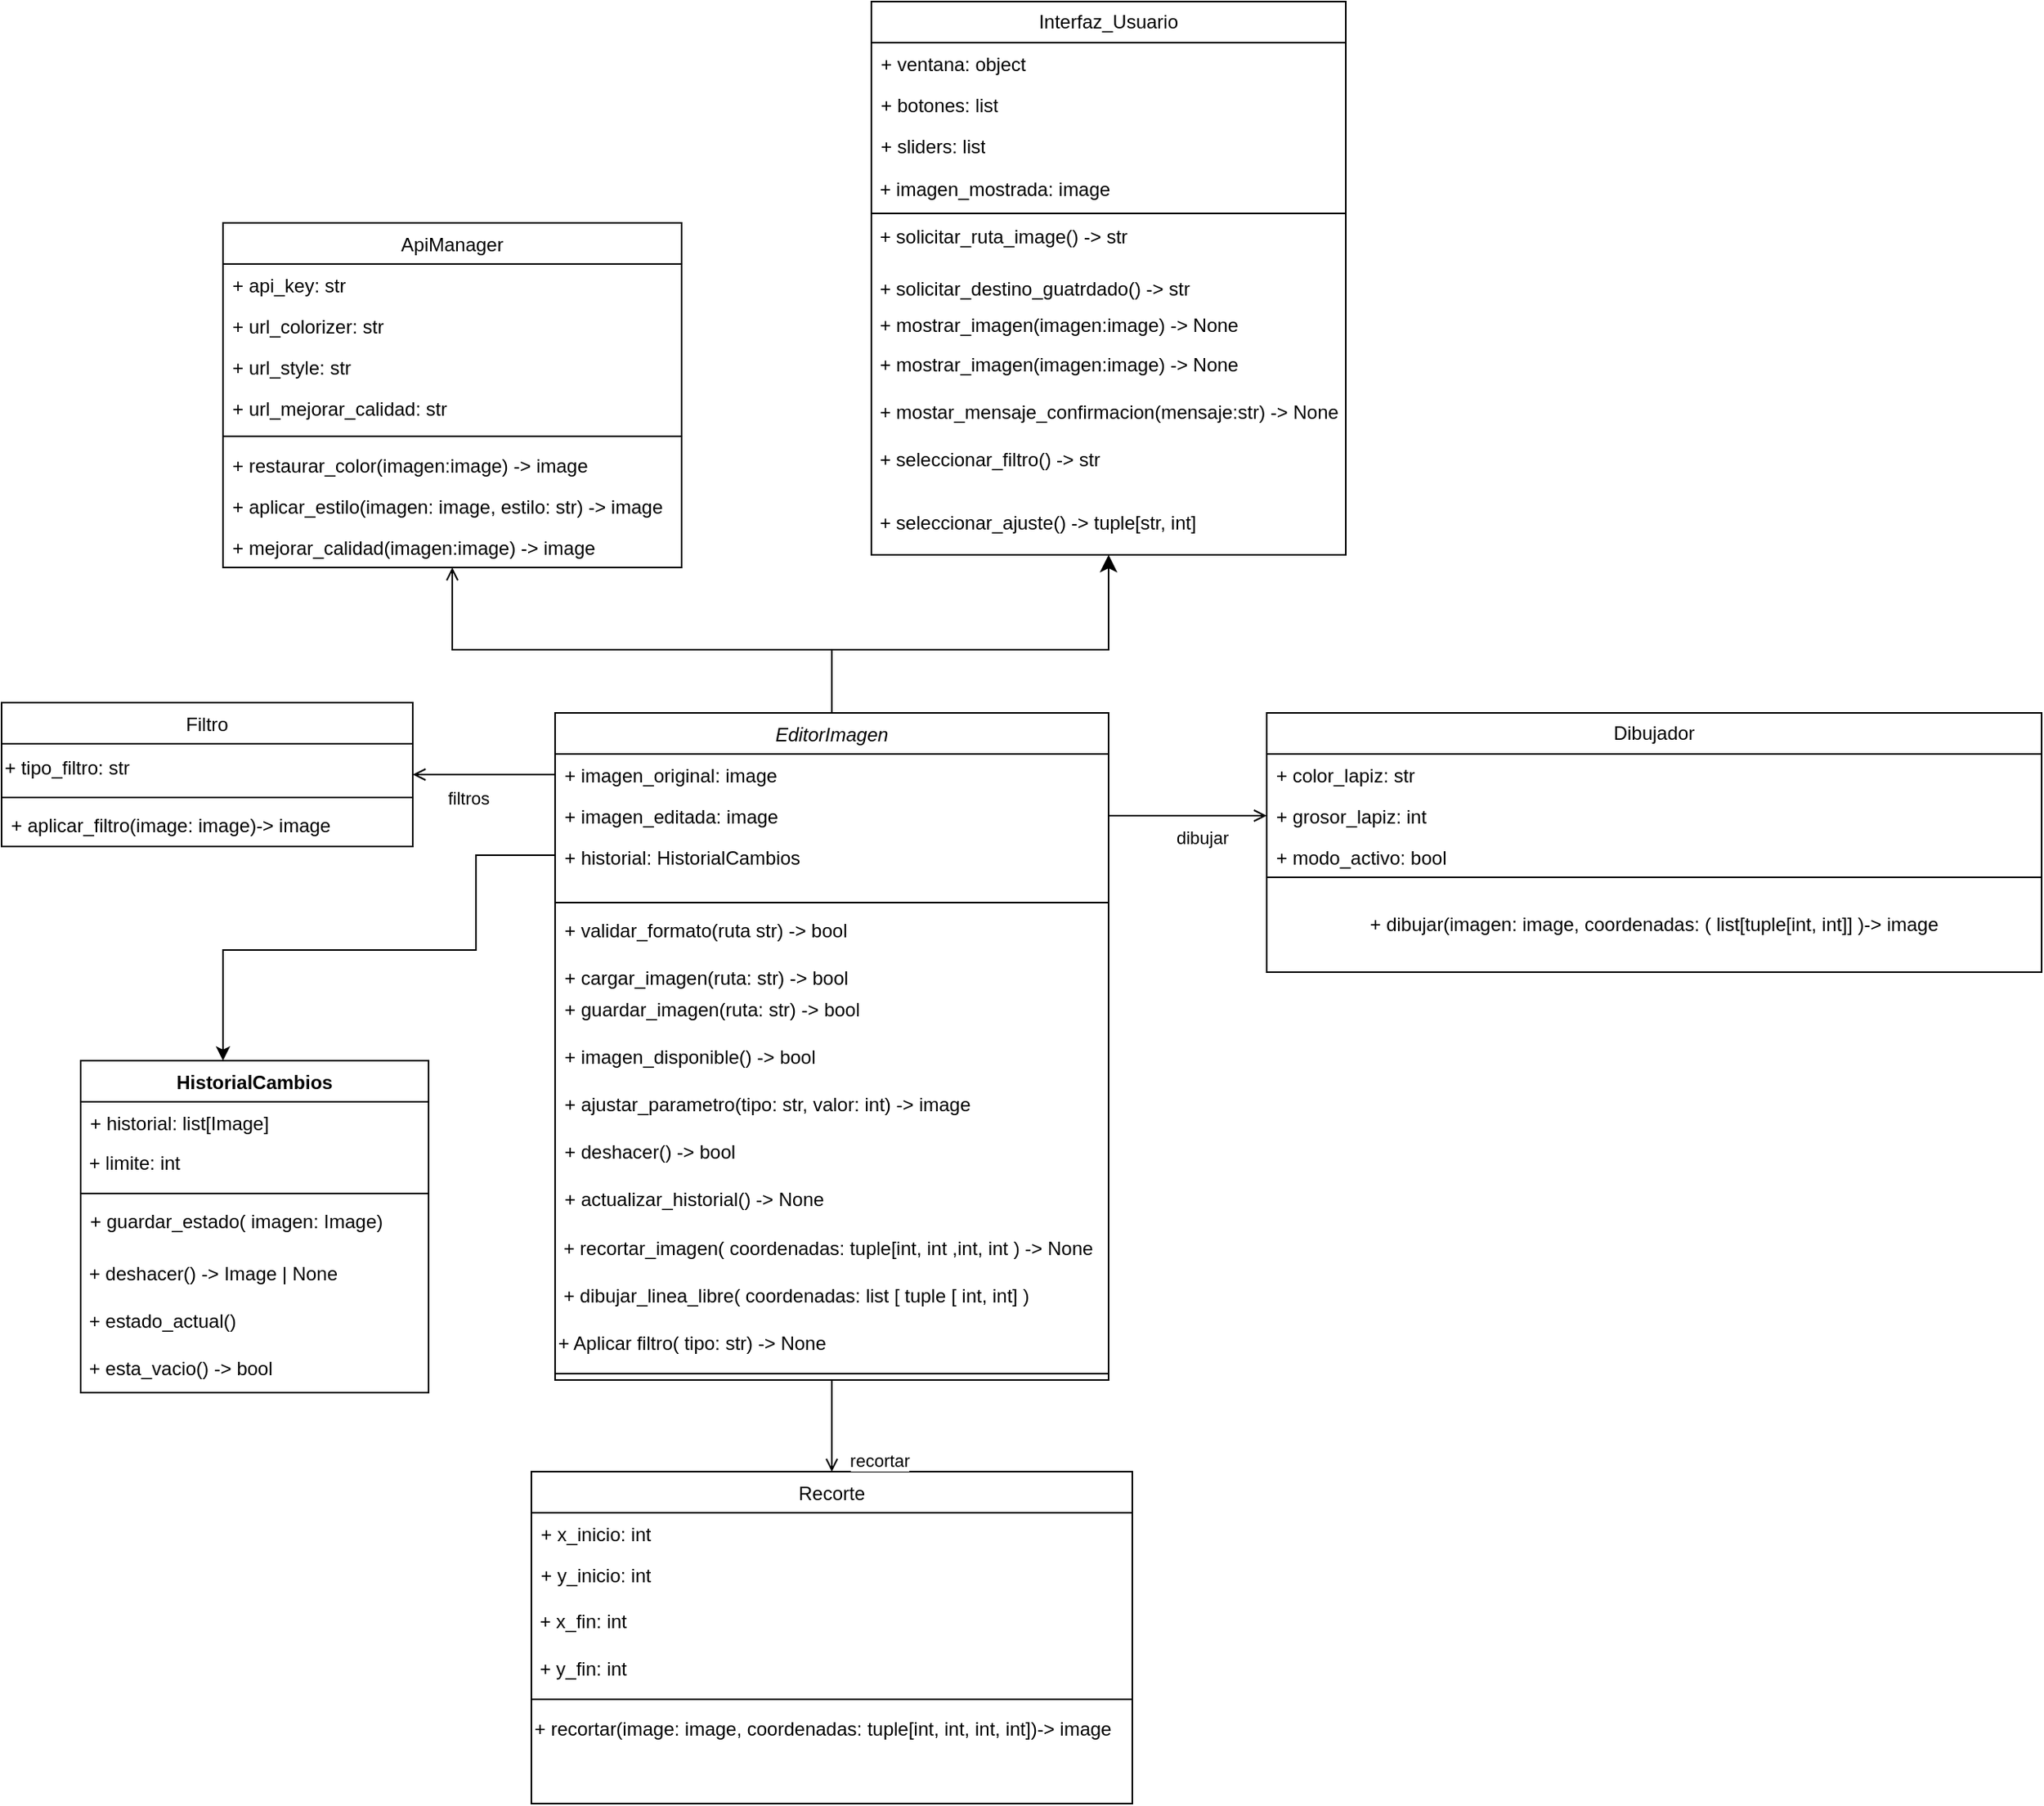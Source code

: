 <mxfile version="26.2.8">
  <diagram id="C5RBs43oDa-KdzZeNtuy" name="Page-1">
    <mxGraphModel dx="1428" dy="831" grid="1" gridSize="10" guides="1" tooltips="1" connect="1" arrows="1" fold="1" page="1" pageScale="1" pageWidth="583" pageHeight="827" math="0" shadow="0">
      <root>
        <mxCell id="WIyWlLk6GJQsqaUBKTNV-0" />
        <mxCell id="WIyWlLk6GJQsqaUBKTNV-1" parent="WIyWlLk6GJQsqaUBKTNV-0" />
        <mxCell id="zkfFHV4jXpPFQw0GAbJ--0" value="EditorImagen" style="swimlane;fontStyle=2;align=center;verticalAlign=top;childLayout=stackLayout;horizontal=1;startSize=26;horizontalStack=0;resizeParent=1;resizeLast=0;collapsible=1;marginBottom=0;rounded=0;shadow=0;strokeWidth=1;" parent="WIyWlLk6GJQsqaUBKTNV-1" vertex="1">
          <mxGeometry x="350" y="450" width="350" height="422" as="geometry">
            <mxRectangle x="440" y="440" width="160" height="26" as="alternateBounds" />
          </mxGeometry>
        </mxCell>
        <mxCell id="zkfFHV4jXpPFQw0GAbJ--1" value="+ imagen_original: image" style="text;align=left;verticalAlign=top;spacingLeft=4;spacingRight=4;overflow=hidden;rotatable=0;points=[[0,0.5],[1,0.5]];portConstraint=eastwest;" parent="zkfFHV4jXpPFQw0GAbJ--0" vertex="1">
          <mxGeometry y="26" width="350" height="26" as="geometry" />
        </mxCell>
        <mxCell id="zkfFHV4jXpPFQw0GAbJ--2" value="+ imagen_editada: image" style="text;align=left;verticalAlign=top;spacingLeft=4;spacingRight=4;overflow=hidden;rotatable=0;points=[[0,0.5],[1,0.5]];portConstraint=eastwest;rounded=0;shadow=0;html=0;" parent="zkfFHV4jXpPFQw0GAbJ--0" vertex="1">
          <mxGeometry y="52" width="350" height="26" as="geometry" />
        </mxCell>
        <mxCell id="2tSTtPquvlTv4dxmJZ1a-0" style="edgeStyle=orthogonalEdgeStyle;rounded=0;orthogonalLoop=1;jettySize=auto;html=1;exitX=0;exitY=0.289;exitDx=0;exitDy=0;exitPerimeter=0;" parent="zkfFHV4jXpPFQw0GAbJ--0" source="he5rWkARN4uSiuUR8FPj-4" edge="1">
          <mxGeometry relative="1" as="geometry">
            <mxPoint x="-210" y="220" as="targetPoint" />
            <Array as="points">
              <mxPoint y="90" />
              <mxPoint x="-50" y="90" />
              <mxPoint x="-50" y="150" />
              <mxPoint x="-210" y="150" />
            </Array>
          </mxGeometry>
        </mxCell>
        <mxCell id="he5rWkARN4uSiuUR8FPj-4" value="+ historial: HistorialCambios" style="text;align=left;verticalAlign=top;spacingLeft=4;spacingRight=4;overflow=hidden;rotatable=0;points=[[0,0.5],[1,0.5]];portConstraint=eastwest;rounded=0;shadow=0;html=0;" parent="zkfFHV4jXpPFQw0GAbJ--0" vertex="1">
          <mxGeometry y="78" width="350" height="38" as="geometry" />
        </mxCell>
        <mxCell id="he5rWkARN4uSiuUR8FPj-1" style="line;html=1;strokeWidth=1;align=left;verticalAlign=middle;spacingTop=-1;spacingLeft=3;spacingRight=3;rotatable=0;labelPosition=right;points=[];portConstraint=eastwest;" parent="zkfFHV4jXpPFQw0GAbJ--0" vertex="1">
          <mxGeometry y="116" width="350" height="8" as="geometry" />
        </mxCell>
        <mxCell id="he5rWkARN4uSiuUR8FPj-7" value="+ validar_formato(ruta str) -&gt; bool" style="text;align=left;verticalAlign=top;spacingLeft=4;spacingRight=4;overflow=hidden;rotatable=0;points=[[0,0.5],[1,0.5]];portConstraint=eastwest;rounded=0;shadow=0;html=0;" parent="zkfFHV4jXpPFQw0GAbJ--0" vertex="1">
          <mxGeometry y="124" width="350" height="30" as="geometry" />
        </mxCell>
        <mxCell id="he5rWkARN4uSiuUR8FPj-5" value="+ cargar_imagen(ruta: str) -&gt; bool" style="text;align=left;verticalAlign=top;spacingLeft=4;spacingRight=4;overflow=hidden;rotatable=0;points=[[0,0.5],[1,0.5]];portConstraint=eastwest;rounded=0;shadow=0;html=0;" parent="zkfFHV4jXpPFQw0GAbJ--0" vertex="1">
          <mxGeometry y="154" width="350" height="20" as="geometry" />
        </mxCell>
        <mxCell id="he5rWkARN4uSiuUR8FPj-6" value="+ guardar_imagen(ruta: str) -&gt; bool" style="text;align=left;verticalAlign=top;spacingLeft=4;spacingRight=4;overflow=hidden;rotatable=0;points=[[0,0.5],[1,0.5]];portConstraint=eastwest;rounded=0;shadow=0;html=0;" parent="zkfFHV4jXpPFQw0GAbJ--0" vertex="1">
          <mxGeometry y="174" width="350" height="30" as="geometry" />
        </mxCell>
        <mxCell id="he5rWkARN4uSiuUR8FPj-9" value="+ imagen_disponible() -&gt; bool" style="text;align=left;verticalAlign=top;spacingLeft=4;spacingRight=4;overflow=hidden;rotatable=0;points=[[0,0.5],[1,0.5]];portConstraint=eastwest;rounded=0;shadow=0;html=0;" parent="zkfFHV4jXpPFQw0GAbJ--0" vertex="1">
          <mxGeometry y="204" width="350" height="30" as="geometry" />
        </mxCell>
        <mxCell id="he5rWkARN4uSiuUR8FPj-10" value="+ ajustar_parametro(tipo: str, valor: int) -&gt; image" style="text;align=left;verticalAlign=top;spacingLeft=4;spacingRight=4;overflow=hidden;rotatable=0;points=[[0,0.5],[1,0.5]];portConstraint=eastwest;rounded=0;shadow=0;html=0;" parent="zkfFHV4jXpPFQw0GAbJ--0" vertex="1">
          <mxGeometry y="234" width="350" height="30" as="geometry" />
        </mxCell>
        <mxCell id="he5rWkARN4uSiuUR8FPj-14" value="+ deshacer() -&gt; bool" style="text;align=left;verticalAlign=top;spacingLeft=4;spacingRight=4;overflow=hidden;rotatable=0;points=[[0,0.5],[1,0.5]];portConstraint=eastwest;rounded=0;shadow=0;html=0;" parent="zkfFHV4jXpPFQw0GAbJ--0" vertex="1">
          <mxGeometry y="264" width="350" height="30" as="geometry" />
        </mxCell>
        <mxCell id="he5rWkARN4uSiuUR8FPj-15" value="+ actualizar_historial() -&gt; None" style="text;align=left;verticalAlign=top;spacingLeft=4;spacingRight=4;overflow=hidden;rotatable=0;points=[[0,0.5],[1,0.5]];portConstraint=eastwest;rounded=0;shadow=0;html=0;" parent="zkfFHV4jXpPFQw0GAbJ--0" vertex="1">
          <mxGeometry y="294" width="350" height="30" as="geometry" />
        </mxCell>
        <mxCell id="WXiUyd8gx_U491DrI0-J-0" value="&amp;nbsp;+ recortar_imagen( coordenadas: tuple[int, int ,int, int ) -&amp;gt; None" style="text;html=1;align=left;verticalAlign=middle;whiteSpace=wrap;rounded=0;" vertex="1" parent="zkfFHV4jXpPFQw0GAbJ--0">
          <mxGeometry y="324" width="350" height="30" as="geometry" />
        </mxCell>
        <mxCell id="WXiUyd8gx_U491DrI0-J-1" value="&amp;nbsp;+ dibujar_linea_libre( coordenadas: list [ tuple [ int, int] )" style="text;html=1;align=left;verticalAlign=middle;whiteSpace=wrap;rounded=0;" vertex="1" parent="zkfFHV4jXpPFQw0GAbJ--0">
          <mxGeometry y="354" width="350" height="30" as="geometry" />
        </mxCell>
        <mxCell id="WXiUyd8gx_U491DrI0-J-3" value="+ Aplicar filtro( tipo: str) -&amp;gt; None" style="text;html=1;align=left;verticalAlign=middle;whiteSpace=wrap;rounded=0;" vertex="1" parent="zkfFHV4jXpPFQw0GAbJ--0">
          <mxGeometry y="384" width="350" height="30" as="geometry" />
        </mxCell>
        <mxCell id="zkfFHV4jXpPFQw0GAbJ--4" value="" style="line;html=1;strokeWidth=1;align=left;verticalAlign=middle;spacingTop=-1;spacingLeft=3;spacingRight=3;rotatable=0;labelPosition=right;points=[];portConstraint=eastwest;" parent="zkfFHV4jXpPFQw0GAbJ--0" vertex="1">
          <mxGeometry y="414" width="350" height="8" as="geometry" />
        </mxCell>
        <mxCell id="zkfFHV4jXpPFQw0GAbJ--6" value="Recorte" style="swimlane;fontStyle=0;align=center;verticalAlign=top;childLayout=stackLayout;horizontal=1;startSize=26;horizontalStack=0;resizeParent=1;resizeLast=0;collapsible=1;marginBottom=0;rounded=0;shadow=0;strokeWidth=1;" parent="WIyWlLk6GJQsqaUBKTNV-1" vertex="1">
          <mxGeometry x="335" y="930" width="380" height="210" as="geometry">
            <mxRectangle x="130" y="380" width="160" height="26" as="alternateBounds" />
          </mxGeometry>
        </mxCell>
        <mxCell id="zkfFHV4jXpPFQw0GAbJ--7" value="+ x_inicio: int" style="text;align=left;verticalAlign=top;spacingLeft=4;spacingRight=4;overflow=hidden;rotatable=0;points=[[0,0.5],[1,0.5]];portConstraint=eastwest;" parent="zkfFHV4jXpPFQw0GAbJ--6" vertex="1">
          <mxGeometry y="26" width="380" height="26" as="geometry" />
        </mxCell>
        <mxCell id="zkfFHV4jXpPFQw0GAbJ--8" value="+ y_inicio: int&#xa;" style="text;align=left;verticalAlign=top;spacingLeft=4;spacingRight=4;overflow=hidden;rotatable=0;points=[[0,0.5],[1,0.5]];portConstraint=eastwest;rounded=0;shadow=0;html=0;" parent="zkfFHV4jXpPFQw0GAbJ--6" vertex="1">
          <mxGeometry y="52" width="380" height="28" as="geometry" />
        </mxCell>
        <mxCell id="N9Fv2F8NjJ2oD27sDVvw-2" value="&amp;nbsp;+ x_fin: int" style="text;html=1;align=left;verticalAlign=middle;whiteSpace=wrap;rounded=0;" parent="zkfFHV4jXpPFQw0GAbJ--6" vertex="1">
          <mxGeometry y="80" width="380" height="30" as="geometry" />
        </mxCell>
        <mxCell id="N9Fv2F8NjJ2oD27sDVvw-3" value="&amp;nbsp;+ y_fin: int" style="text;html=1;align=left;verticalAlign=middle;whiteSpace=wrap;rounded=0;" parent="zkfFHV4jXpPFQw0GAbJ--6" vertex="1">
          <mxGeometry y="110" width="380" height="30" as="geometry" />
        </mxCell>
        <mxCell id="zkfFHV4jXpPFQw0GAbJ--9" value="" style="line;html=1;strokeWidth=1;align=left;verticalAlign=middle;spacingTop=-1;spacingLeft=3;spacingRight=3;rotatable=0;labelPosition=right;points=[];portConstraint=eastwest;" parent="zkfFHV4jXpPFQw0GAbJ--6" vertex="1">
          <mxGeometry y="140" width="380" height="8" as="geometry" />
        </mxCell>
        <mxCell id="he5rWkARN4uSiuUR8FPj-17" value="&lt;div&gt;+ recortar(image: image, coordenadas: tuple[int, int, int, int])-&amp;gt; image&lt;/div&gt;" style="text;html=1;align=left;verticalAlign=middle;whiteSpace=wrap;rounded=0;" parent="zkfFHV4jXpPFQw0GAbJ--6" vertex="1">
          <mxGeometry y="148" width="380" height="30" as="geometry" />
        </mxCell>
        <mxCell id="zkfFHV4jXpPFQw0GAbJ--13" value="Filtro" style="swimlane;fontStyle=0;align=center;verticalAlign=top;childLayout=stackLayout;horizontal=1;startSize=26;horizontalStack=0;resizeParent=1;resizeLast=0;collapsible=1;marginBottom=0;rounded=0;shadow=0;strokeWidth=1;" parent="WIyWlLk6GJQsqaUBKTNV-1" vertex="1">
          <mxGeometry y="443.5" width="260" height="91" as="geometry">
            <mxRectangle x="340" y="380" width="170" height="26" as="alternateBounds" />
          </mxGeometry>
        </mxCell>
        <mxCell id="WXiUyd8gx_U491DrI0-J-2" value="+ tipo_filtro: str" style="text;html=1;align=left;verticalAlign=middle;whiteSpace=wrap;rounded=0;" vertex="1" parent="zkfFHV4jXpPFQw0GAbJ--13">
          <mxGeometry y="26" width="260" height="30" as="geometry" />
        </mxCell>
        <mxCell id="zkfFHV4jXpPFQw0GAbJ--15" value="" style="line;html=1;strokeWidth=1;align=left;verticalAlign=middle;spacingTop=-1;spacingLeft=3;spacingRight=3;rotatable=0;labelPosition=right;points=[];portConstraint=eastwest;" parent="zkfFHV4jXpPFQw0GAbJ--13" vertex="1">
          <mxGeometry y="56" width="260" height="8" as="geometry" />
        </mxCell>
        <mxCell id="he5rWkARN4uSiuUR8FPj-16" value="+ aplicar_filtro(image: image)-&gt; image" style="text;align=left;verticalAlign=top;spacingLeft=4;spacingRight=4;overflow=hidden;rotatable=0;points=[[0,0.5],[1,0.5]];portConstraint=eastwest;" parent="zkfFHV4jXpPFQw0GAbJ--13" vertex="1">
          <mxGeometry y="64" width="260" height="26" as="geometry" />
        </mxCell>
        <mxCell id="zkfFHV4jXpPFQw0GAbJ--17" value="ApiManager" style="swimlane;fontStyle=0;align=center;verticalAlign=top;childLayout=stackLayout;horizontal=1;startSize=26;horizontalStack=0;resizeParent=1;resizeLast=0;collapsible=1;marginBottom=0;rounded=0;shadow=0;strokeWidth=1;" parent="WIyWlLk6GJQsqaUBKTNV-1" vertex="1">
          <mxGeometry x="140" y="140" width="290" height="218" as="geometry">
            <mxRectangle x="550" y="140" width="160" height="26" as="alternateBounds" />
          </mxGeometry>
        </mxCell>
        <mxCell id="zkfFHV4jXpPFQw0GAbJ--18" value="+ api_key: str" style="text;align=left;verticalAlign=top;spacingLeft=4;spacingRight=4;overflow=hidden;rotatable=0;points=[[0,0.5],[1,0.5]];portConstraint=eastwest;" parent="zkfFHV4jXpPFQw0GAbJ--17" vertex="1">
          <mxGeometry y="26" width="290" height="26" as="geometry" />
        </mxCell>
        <mxCell id="zkfFHV4jXpPFQw0GAbJ--19" value="+ url_colorizer: str" style="text;align=left;verticalAlign=top;spacingLeft=4;spacingRight=4;overflow=hidden;rotatable=0;points=[[0,0.5],[1,0.5]];portConstraint=eastwest;rounded=0;shadow=0;html=0;" parent="zkfFHV4jXpPFQw0GAbJ--17" vertex="1">
          <mxGeometry y="52" width="290" height="26" as="geometry" />
        </mxCell>
        <mxCell id="zkfFHV4jXpPFQw0GAbJ--20" value="+ url_style: str" style="text;align=left;verticalAlign=top;spacingLeft=4;spacingRight=4;overflow=hidden;rotatable=0;points=[[0,0.5],[1,0.5]];portConstraint=eastwest;rounded=0;shadow=0;html=0;" parent="zkfFHV4jXpPFQw0GAbJ--17" vertex="1">
          <mxGeometry y="78" width="290" height="26" as="geometry" />
        </mxCell>
        <mxCell id="zkfFHV4jXpPFQw0GAbJ--21" value="+ url_mejorar_calidad: str" style="text;align=left;verticalAlign=top;spacingLeft=4;spacingRight=4;overflow=hidden;rotatable=0;points=[[0,0.5],[1,0.5]];portConstraint=eastwest;rounded=0;shadow=0;html=0;" parent="zkfFHV4jXpPFQw0GAbJ--17" vertex="1">
          <mxGeometry y="104" width="290" height="26" as="geometry" />
        </mxCell>
        <mxCell id="zkfFHV4jXpPFQw0GAbJ--23" value="" style="line;html=1;strokeWidth=1;align=left;verticalAlign=middle;spacingTop=-1;spacingLeft=3;spacingRight=3;rotatable=0;labelPosition=right;points=[];portConstraint=eastwest;" parent="zkfFHV4jXpPFQw0GAbJ--17" vertex="1">
          <mxGeometry y="130" width="290" height="10" as="geometry" />
        </mxCell>
        <mxCell id="he5rWkARN4uSiuUR8FPj-35" value="+ restaurar_color(imagen:image) -&gt; image" style="text;align=left;verticalAlign=top;spacingLeft=4;spacingRight=4;overflow=hidden;rotatable=0;points=[[0,0.5],[1,0.5]];portConstraint=eastwest;rounded=0;shadow=0;html=0;" parent="zkfFHV4jXpPFQw0GAbJ--17" vertex="1">
          <mxGeometry y="140" width="290" height="26" as="geometry" />
        </mxCell>
        <mxCell id="he5rWkARN4uSiuUR8FPj-36" value="+ aplicar_estilo(imagen: image, estilo: str) -&gt; image" style="text;align=left;verticalAlign=top;spacingLeft=4;spacingRight=4;overflow=hidden;rotatable=0;points=[[0,0.5],[1,0.5]];portConstraint=eastwest;rounded=0;shadow=0;html=0;" parent="zkfFHV4jXpPFQw0GAbJ--17" vertex="1">
          <mxGeometry y="166" width="290" height="26" as="geometry" />
        </mxCell>
        <mxCell id="he5rWkARN4uSiuUR8FPj-37" value="+ mejorar_calidad(imagen:image) -&gt; image" style="text;align=left;verticalAlign=top;spacingLeft=4;spacingRight=4;overflow=hidden;rotatable=0;points=[[0,0.5],[1,0.5]];portConstraint=eastwest;rounded=0;shadow=0;html=0;" parent="zkfFHV4jXpPFQw0GAbJ--17" vertex="1">
          <mxGeometry y="192" width="290" height="26" as="geometry" />
        </mxCell>
        <mxCell id="N9Fv2F8NjJ2oD27sDVvw-4" value="Dibujador" style="swimlane;fontStyle=0;childLayout=stackLayout;horizontal=1;startSize=26;fillColor=none;horizontalStack=0;resizeParent=1;resizeParentMax=0;resizeLast=0;collapsible=1;marginBottom=0;whiteSpace=wrap;html=1;" parent="WIyWlLk6GJQsqaUBKTNV-1" vertex="1">
          <mxGeometry x="800" y="450" width="490" height="104" as="geometry" />
        </mxCell>
        <mxCell id="N9Fv2F8NjJ2oD27sDVvw-5" value="+ color_lapiz: str" style="text;strokeColor=none;fillColor=none;align=left;verticalAlign=top;spacingLeft=4;spacingRight=4;overflow=hidden;rotatable=0;points=[[0,0.5],[1,0.5]];portConstraint=eastwest;whiteSpace=wrap;html=1;" parent="N9Fv2F8NjJ2oD27sDVvw-4" vertex="1">
          <mxGeometry y="26" width="490" height="26" as="geometry" />
        </mxCell>
        <mxCell id="N9Fv2F8NjJ2oD27sDVvw-6" value="+ grosor_lapiz: int" style="text;strokeColor=none;fillColor=none;align=left;verticalAlign=top;spacingLeft=4;spacingRight=4;overflow=hidden;rotatable=0;points=[[0,0.5],[1,0.5]];portConstraint=eastwest;whiteSpace=wrap;html=1;" parent="N9Fv2F8NjJ2oD27sDVvw-4" vertex="1">
          <mxGeometry y="52" width="490" height="26" as="geometry" />
        </mxCell>
        <mxCell id="N9Fv2F8NjJ2oD27sDVvw-7" value="+ modo_activo: bool" style="text;strokeColor=none;fillColor=none;align=left;verticalAlign=top;spacingLeft=4;spacingRight=4;overflow=hidden;rotatable=0;points=[[0,0.5],[1,0.5]];portConstraint=eastwest;whiteSpace=wrap;html=1;" parent="N9Fv2F8NjJ2oD27sDVvw-4" vertex="1">
          <mxGeometry y="78" width="490" height="26" as="geometry" />
        </mxCell>
        <mxCell id="N9Fv2F8NjJ2oD27sDVvw-9" value="Interfaz_Usuario" style="swimlane;fontStyle=0;childLayout=stackLayout;horizontal=1;startSize=26;fillColor=none;horizontalStack=0;resizeParent=1;resizeParentMax=0;resizeLast=0;collapsible=1;marginBottom=0;whiteSpace=wrap;html=1;" parent="WIyWlLk6GJQsqaUBKTNV-1" vertex="1">
          <mxGeometry x="550" width="300" height="350" as="geometry" />
        </mxCell>
        <mxCell id="N9Fv2F8NjJ2oD27sDVvw-10" value="+ ventana: object" style="text;strokeColor=none;fillColor=none;align=left;verticalAlign=top;spacingLeft=4;spacingRight=4;overflow=hidden;rotatable=0;points=[[0,0.5],[1,0.5]];portConstraint=eastwest;whiteSpace=wrap;html=1;" parent="N9Fv2F8NjJ2oD27sDVvw-9" vertex="1">
          <mxGeometry y="26" width="300" height="26" as="geometry" />
        </mxCell>
        <mxCell id="N9Fv2F8NjJ2oD27sDVvw-11" value="+ botones: list" style="text;strokeColor=none;fillColor=none;align=left;verticalAlign=top;spacingLeft=4;spacingRight=4;overflow=hidden;rotatable=0;points=[[0,0.5],[1,0.5]];portConstraint=eastwest;whiteSpace=wrap;html=1;" parent="N9Fv2F8NjJ2oD27sDVvw-9" vertex="1">
          <mxGeometry y="52" width="300" height="26" as="geometry" />
        </mxCell>
        <mxCell id="N9Fv2F8NjJ2oD27sDVvw-12" value="+ sliders: list" style="text;strokeColor=none;fillColor=none;align=left;verticalAlign=top;spacingLeft=4;spacingRight=4;overflow=hidden;rotatable=0;points=[[0,0.5],[1,0.5]];portConstraint=eastwest;whiteSpace=wrap;html=1;" parent="N9Fv2F8NjJ2oD27sDVvw-9" vertex="1">
          <mxGeometry y="78" width="300" height="26" as="geometry" />
        </mxCell>
        <mxCell id="N9Fv2F8NjJ2oD27sDVvw-14" value="&amp;nbsp;+ imagen_mostrada: image" style="text;html=1;align=left;verticalAlign=middle;whiteSpace=wrap;rounded=0;" parent="N9Fv2F8NjJ2oD27sDVvw-9" vertex="1">
          <mxGeometry y="104" width="300" height="30" as="geometry" />
        </mxCell>
        <mxCell id="he5rWkARN4uSiuUR8FPj-24" value="&amp;nbsp;+ solicitar_ruta_image() -&amp;gt; str" style="text;html=1;align=left;verticalAlign=middle;whiteSpace=wrap;rounded=0;" parent="N9Fv2F8NjJ2oD27sDVvw-9" vertex="1">
          <mxGeometry y="134" width="300" height="30" as="geometry" />
        </mxCell>
        <mxCell id="he5rWkARN4uSiuUR8FPj-25" value="&amp;nbsp;+ solicitar_destino_guatrdado() -&amp;gt; str" style="text;html=1;align=left;verticalAlign=middle;whiteSpace=wrap;rounded=0;" parent="N9Fv2F8NjJ2oD27sDVvw-9" vertex="1">
          <mxGeometry y="164" width="300" height="36" as="geometry" />
        </mxCell>
        <mxCell id="he5rWkARN4uSiuUR8FPj-30" value="&amp;nbsp;+ mostrar_imagen(imagen:image) -&amp;gt; None" style="text;html=1;align=left;verticalAlign=middle;whiteSpace=wrap;rounded=0;" parent="N9Fv2F8NjJ2oD27sDVvw-9" vertex="1">
          <mxGeometry y="200" width="300" height="10" as="geometry" />
        </mxCell>
        <mxCell id="he5rWkARN4uSiuUR8FPj-31" value="&amp;nbsp;+ mostrar_imagen(imagen:image) -&amp;gt; None" style="text;html=1;align=left;verticalAlign=middle;whiteSpace=wrap;rounded=0;" parent="N9Fv2F8NjJ2oD27sDVvw-9" vertex="1">
          <mxGeometry y="210" width="300" height="40" as="geometry" />
        </mxCell>
        <mxCell id="he5rWkARN4uSiuUR8FPj-32" value="&amp;nbsp;+ mostar_mensaje_confirmacion(mensaje:str) -&amp;gt; None" style="text;html=1;align=left;verticalAlign=middle;whiteSpace=wrap;rounded=0;" parent="N9Fv2F8NjJ2oD27sDVvw-9" vertex="1">
          <mxGeometry y="250" width="300" height="20" as="geometry" />
        </mxCell>
        <mxCell id="he5rWkARN4uSiuUR8FPj-33" value="&amp;nbsp;+ seleccionar_filtro() -&amp;gt; str" style="text;html=1;align=left;verticalAlign=middle;whiteSpace=wrap;rounded=0;" parent="N9Fv2F8NjJ2oD27sDVvw-9" vertex="1">
          <mxGeometry y="270" width="300" height="40" as="geometry" />
        </mxCell>
        <mxCell id="he5rWkARN4uSiuUR8FPj-34" value="&amp;nbsp;+ seleccionar_ajuste() -&amp;gt; tuple[str, int]" style="text;html=1;align=left;verticalAlign=middle;whiteSpace=wrap;rounded=0;" parent="N9Fv2F8NjJ2oD27sDVvw-9" vertex="1">
          <mxGeometry y="310" width="300" height="40" as="geometry" />
        </mxCell>
        <mxCell id="2tSTtPquvlTv4dxmJZ1a-10" value="" style="endArrow=none;html=1;rounded=0;entryX=1;entryY=0;entryDx=0;entryDy=0;exitX=0;exitY=0;exitDx=0;exitDy=0;" parent="N9Fv2F8NjJ2oD27sDVvw-9" source="he5rWkARN4uSiuUR8FPj-24" target="he5rWkARN4uSiuUR8FPj-24" edge="1">
          <mxGeometry width="50" height="50" relative="1" as="geometry">
            <mxPoint x="-150" y="90" as="sourcePoint" />
            <mxPoint x="-100" y="40" as="targetPoint" />
          </mxGeometry>
        </mxCell>
        <mxCell id="N9Fv2F8NjJ2oD27sDVvw-15" value="" style="endArrow=open;html=1;rounded=0;exitX=0.5;exitY=1;exitDx=0;exitDy=0;entryX=0.5;entryY=0;entryDx=0;entryDy=0;endFill=0;" parent="WIyWlLk6GJQsqaUBKTNV-1" source="zkfFHV4jXpPFQw0GAbJ--0" target="zkfFHV4jXpPFQw0GAbJ--6" edge="1">
          <mxGeometry width="50" height="50" relative="1" as="geometry">
            <mxPoint x="340" y="570" as="sourcePoint" />
            <mxPoint x="300" y="650" as="targetPoint" />
          </mxGeometry>
        </mxCell>
        <mxCell id="N9Fv2F8NjJ2oD27sDVvw-23" value="recortar" style="edgeLabel;html=1;align=center;verticalAlign=middle;resizable=0;points=[];" parent="N9Fv2F8NjJ2oD27sDVvw-15" vertex="1" connectable="0">
          <mxGeometry x="0.428" relative="1" as="geometry">
            <mxPoint x="30" y="9" as="offset" />
          </mxGeometry>
        </mxCell>
        <mxCell id="N9Fv2F8NjJ2oD27sDVvw-16" value="" style="endArrow=open;html=1;rounded=0;entryX=0;entryY=0.5;entryDx=0;entryDy=0;exitX=1;exitY=0.5;exitDx=0;exitDy=0;endFill=0;" parent="WIyWlLk6GJQsqaUBKTNV-1" source="zkfFHV4jXpPFQw0GAbJ--2" target="N9Fv2F8NjJ2oD27sDVvw-6" edge="1">
          <mxGeometry width="50" height="50" relative="1" as="geometry">
            <mxPoint x="540" y="510" as="sourcePoint" />
            <mxPoint x="590" y="460" as="targetPoint" />
          </mxGeometry>
        </mxCell>
        <mxCell id="N9Fv2F8NjJ2oD27sDVvw-24" value="dibujar" style="edgeLabel;html=1;align=center;verticalAlign=middle;resizable=0;points=[];" parent="N9Fv2F8NjJ2oD27sDVvw-16" vertex="1" connectable="0">
          <mxGeometry x="0.285" y="-2" relative="1" as="geometry">
            <mxPoint x="-6" y="12" as="offset" />
          </mxGeometry>
        </mxCell>
        <mxCell id="N9Fv2F8NjJ2oD27sDVvw-18" value="" style="endArrow=open;html=1;rounded=0;exitX=0;exitY=0.5;exitDx=0;exitDy=0;entryX=1;entryY=0.5;entryDx=0;entryDy=0;endFill=0;" parent="WIyWlLk6GJQsqaUBKTNV-1" source="zkfFHV4jXpPFQw0GAbJ--1" target="zkfFHV4jXpPFQw0GAbJ--13" edge="1">
          <mxGeometry width="50" height="50" relative="1" as="geometry">
            <mxPoint x="370" y="540" as="sourcePoint" />
            <mxPoint x="360" y="580" as="targetPoint" />
          </mxGeometry>
        </mxCell>
        <mxCell id="N9Fv2F8NjJ2oD27sDVvw-22" value="filtros" style="edgeLabel;html=1;align=center;verticalAlign=middle;resizable=0;points=[];" parent="N9Fv2F8NjJ2oD27sDVvw-18" vertex="1" connectable="0">
          <mxGeometry x="0.663" relative="1" as="geometry">
            <mxPoint x="20" y="15" as="offset" />
          </mxGeometry>
        </mxCell>
        <mxCell id="N9Fv2F8NjJ2oD27sDVvw-21" style="edgeStyle=orthogonalEdgeStyle;rounded=0;orthogonalLoop=1;jettySize=auto;html=1;exitX=0.5;exitY=0;exitDx=0;exitDy=0;entryX=0.5;entryY=1;entryDx=0;entryDy=0;endArrow=open;endFill=0;" parent="WIyWlLk6GJQsqaUBKTNV-1" source="zkfFHV4jXpPFQw0GAbJ--0" target="zkfFHV4jXpPFQw0GAbJ--17" edge="1">
          <mxGeometry relative="1" as="geometry">
            <Array as="points">
              <mxPoint x="520" y="410" />
              <mxPoint x="360" y="410" />
            </Array>
          </mxGeometry>
        </mxCell>
        <mxCell id="he5rWkARN4uSiuUR8FPj-29" value="" style="edgeStyle=segmentEdgeStyle;endArrow=classic;html=1;curved=0;rounded=0;endSize=8;startSize=8;fontFamily=Helvetica;fontSize=12;fontColor=default;" parent="WIyWlLk6GJQsqaUBKTNV-1" edge="1">
          <mxGeometry width="50" height="50" relative="1" as="geometry">
            <mxPoint x="520.63" y="410" as="sourcePoint" />
            <mxPoint x="700" y="350" as="targetPoint" />
          </mxGeometry>
        </mxCell>
        <mxCell id="2tSTtPquvlTv4dxmJZ1a-1" value="HistorialCambios" style="swimlane;fontStyle=1;align=center;verticalAlign=top;childLayout=stackLayout;horizontal=1;startSize=26;horizontalStack=0;resizeParent=1;resizeParentMax=0;resizeLast=0;collapsible=1;marginBottom=0;whiteSpace=wrap;html=1;" parent="WIyWlLk6GJQsqaUBKTNV-1" vertex="1">
          <mxGeometry x="50" y="670" width="220" height="210" as="geometry" />
        </mxCell>
        <mxCell id="2tSTtPquvlTv4dxmJZ1a-2" value="+ historial: list[Image]" style="text;strokeColor=none;fillColor=none;align=left;verticalAlign=top;spacingLeft=4;spacingRight=4;overflow=hidden;rotatable=0;points=[[0,0.5],[1,0.5]];portConstraint=eastwest;whiteSpace=wrap;html=1;" parent="2tSTtPquvlTv4dxmJZ1a-1" vertex="1">
          <mxGeometry y="26" width="220" height="24" as="geometry" />
        </mxCell>
        <mxCell id="2tSTtPquvlTv4dxmJZ1a-5" value="&amp;nbsp;+&amp;nbsp;limite: int" style="text;html=1;align=left;verticalAlign=middle;whiteSpace=wrap;rounded=0;" parent="2tSTtPquvlTv4dxmJZ1a-1" vertex="1">
          <mxGeometry y="50" width="220" height="30" as="geometry" />
        </mxCell>
        <mxCell id="2tSTtPquvlTv4dxmJZ1a-3" value="" style="line;strokeWidth=1;fillColor=none;align=left;verticalAlign=middle;spacingTop=-1;spacingLeft=3;spacingRight=3;rotatable=0;labelPosition=right;points=[];portConstraint=eastwest;strokeColor=inherit;" parent="2tSTtPquvlTv4dxmJZ1a-1" vertex="1">
          <mxGeometry y="80" width="220" height="8" as="geometry" />
        </mxCell>
        <mxCell id="2tSTtPquvlTv4dxmJZ1a-4" value="+&amp;nbsp;guardar_estado( imagen: Image)" style="text;strokeColor=none;fillColor=none;align=left;verticalAlign=top;spacingLeft=4;spacingRight=4;overflow=hidden;rotatable=0;points=[[0,0.5],[1,0.5]];portConstraint=eastwest;whiteSpace=wrap;html=1;" parent="2tSTtPquvlTv4dxmJZ1a-1" vertex="1">
          <mxGeometry y="88" width="220" height="32" as="geometry" />
        </mxCell>
        <mxCell id="2tSTtPquvlTv4dxmJZ1a-6" value="&amp;nbsp;+&amp;nbsp;deshacer() -&amp;gt; Image | None" style="text;html=1;align=left;verticalAlign=middle;whiteSpace=wrap;rounded=0;" parent="2tSTtPquvlTv4dxmJZ1a-1" vertex="1">
          <mxGeometry y="120" width="220" height="30" as="geometry" />
        </mxCell>
        <mxCell id="2tSTtPquvlTv4dxmJZ1a-7" value="&amp;nbsp;+ estado_actual()" style="text;html=1;align=left;verticalAlign=middle;whiteSpace=wrap;rounded=0;" parent="2tSTtPquvlTv4dxmJZ1a-1" vertex="1">
          <mxGeometry y="150" width="220" height="30" as="geometry" />
        </mxCell>
        <mxCell id="2tSTtPquvlTv4dxmJZ1a-8" value="&amp;nbsp;+ esta_vacio() -&amp;gt; bool" style="text;html=1;align=left;verticalAlign=middle;whiteSpace=wrap;rounded=0;" parent="2tSTtPquvlTv4dxmJZ1a-1" vertex="1">
          <mxGeometry y="180" width="220" height="30" as="geometry" />
        </mxCell>
        <mxCell id="2tSTtPquvlTv4dxmJZ1a-9" value="&lt;span style=&quot;text-align: left;&quot;&gt;+ dibujar(imagen: image, coordenadas: ( list[tuple[int, int]] )-&amp;gt; image&lt;/span&gt;" style="rounded=0;whiteSpace=wrap;html=1;" parent="WIyWlLk6GJQsqaUBKTNV-1" vertex="1">
          <mxGeometry x="800" y="554" width="490" height="60" as="geometry" />
        </mxCell>
      </root>
    </mxGraphModel>
  </diagram>
</mxfile>
